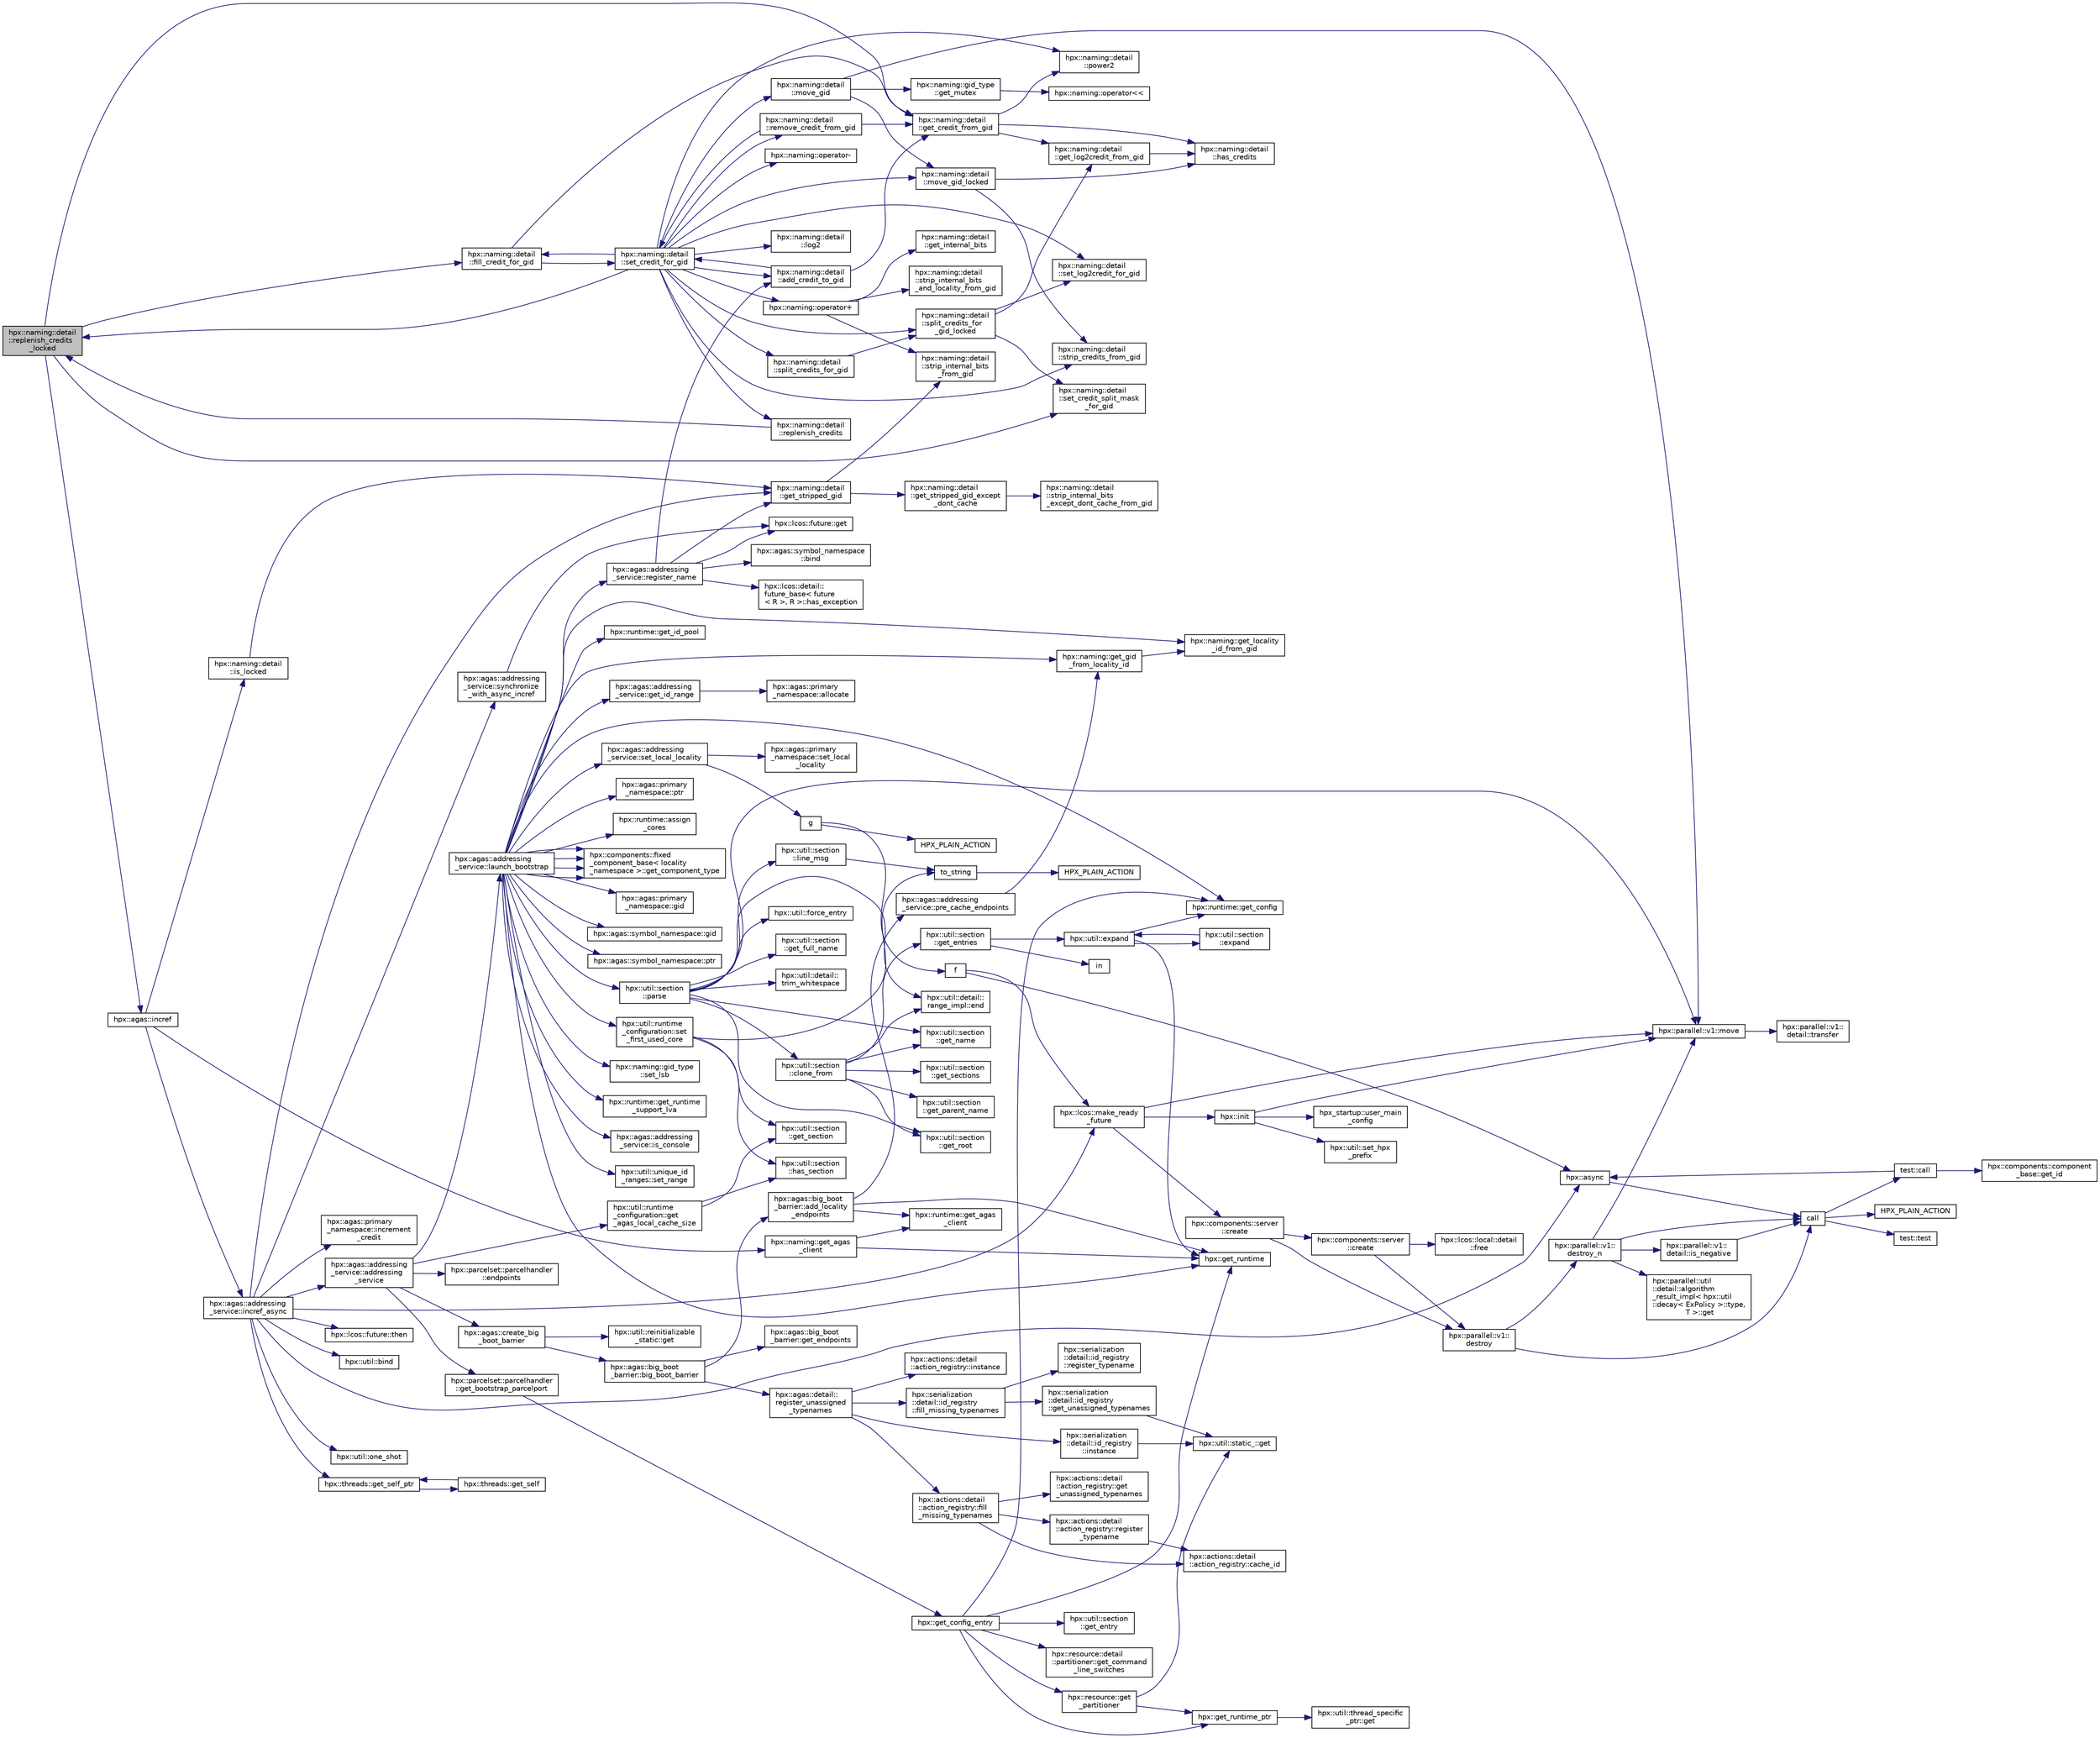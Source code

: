 digraph "hpx::naming::detail::replenish_credits_locked"
{
  edge [fontname="Helvetica",fontsize="10",labelfontname="Helvetica",labelfontsize="10"];
  node [fontname="Helvetica",fontsize="10",shape=record];
  rankdir="LR";
  Node2780 [label="hpx::naming::detail\l::replenish_credits\l_locked",height=0.2,width=0.4,color="black", fillcolor="grey75", style="filled", fontcolor="black"];
  Node2780 -> Node2781 [color="midnightblue",fontsize="10",style="solid",fontname="Helvetica"];
  Node2781 [label="hpx::naming::detail\l::get_credit_from_gid",height=0.2,width=0.4,color="black", fillcolor="white", style="filled",URL="$d5/d18/namespacehpx_1_1naming_1_1detail.html#ae3d27efe8c838d79e29020ed7c9fa25f"];
  Node2781 -> Node2782 [color="midnightblue",fontsize="10",style="solid",fontname="Helvetica"];
  Node2782 [label="hpx::naming::detail\l::has_credits",height=0.2,width=0.4,color="black", fillcolor="white", style="filled",URL="$d5/d18/namespacehpx_1_1naming_1_1detail.html#afb823cf706d95f298c25af22fe39653b"];
  Node2781 -> Node2783 [color="midnightblue",fontsize="10",style="solid",fontname="Helvetica"];
  Node2783 [label="hpx::naming::detail\l::power2",height=0.2,width=0.4,color="black", fillcolor="white", style="filled",URL="$d5/d18/namespacehpx_1_1naming_1_1detail.html#a084e318ac378f38778c0696da8cbdaac"];
  Node2781 -> Node2784 [color="midnightblue",fontsize="10",style="solid",fontname="Helvetica"];
  Node2784 [label="hpx::naming::detail\l::get_log2credit_from_gid",height=0.2,width=0.4,color="black", fillcolor="white", style="filled",URL="$d5/d18/namespacehpx_1_1naming_1_1detail.html#a65b5a75f9576e0c15d372d20f0ed37d0"];
  Node2784 -> Node2782 [color="midnightblue",fontsize="10",style="solid",fontname="Helvetica"];
  Node2780 -> Node2785 [color="midnightblue",fontsize="10",style="solid",fontname="Helvetica"];
  Node2785 [label="hpx::naming::detail\l::fill_credit_for_gid",height=0.2,width=0.4,color="black", fillcolor="white", style="filled",URL="$d5/d18/namespacehpx_1_1naming_1_1detail.html#a3ec890e6a5b5c8fbd21b11dfe7e50352"];
  Node2785 -> Node2781 [color="midnightblue",fontsize="10",style="solid",fontname="Helvetica"];
  Node2785 -> Node2786 [color="midnightblue",fontsize="10",style="solid",fontname="Helvetica"];
  Node2786 [label="hpx::naming::detail\l::set_credit_for_gid",height=0.2,width=0.4,color="black", fillcolor="white", style="filled",URL="$d5/d18/namespacehpx_1_1naming_1_1detail.html#a87703193ff814a4e1c912e98e655ec51"];
  Node2786 -> Node2787 [color="midnightblue",fontsize="10",style="solid",fontname="Helvetica"];
  Node2787 [label="hpx::naming::detail\l::log2",height=0.2,width=0.4,color="black", fillcolor="white", style="filled",URL="$d5/d18/namespacehpx_1_1naming_1_1detail.html#a10b972e46f78f4f24d7843d6f8554b5b"];
  Node2786 -> Node2783 [color="midnightblue",fontsize="10",style="solid",fontname="Helvetica"];
  Node2786 -> Node2788 [color="midnightblue",fontsize="10",style="solid",fontname="Helvetica"];
  Node2788 [label="hpx::naming::detail\l::set_log2credit_for_gid",height=0.2,width=0.4,color="black", fillcolor="white", style="filled",URL="$d5/d18/namespacehpx_1_1naming_1_1detail.html#ac466e44115ff62134192cea0735b147e"];
  Node2786 -> Node2789 [color="midnightblue",fontsize="10",style="solid",fontname="Helvetica"];
  Node2789 [label="hpx::naming::detail\l::strip_credits_from_gid",height=0.2,width=0.4,color="black", fillcolor="white", style="filled",URL="$d5/d18/namespacehpx_1_1naming_1_1detail.html#a422b12b60e5f7844b224dd68cf8cae8e"];
  Node2786 -> Node2790 [color="midnightblue",fontsize="10",style="solid",fontname="Helvetica"];
  Node2790 [label="hpx::naming::detail\l::add_credit_to_gid",height=0.2,width=0.4,color="black", fillcolor="white", style="filled",URL="$d5/d18/namespacehpx_1_1naming_1_1detail.html#ab13848a91587535a393be4def980e832"];
  Node2790 -> Node2781 [color="midnightblue",fontsize="10",style="solid",fontname="Helvetica"];
  Node2790 -> Node2786 [color="midnightblue",fontsize="10",style="solid",fontname="Helvetica"];
  Node2786 -> Node2791 [color="midnightblue",fontsize="10",style="solid",fontname="Helvetica"];
  Node2791 [label="hpx::naming::detail\l::remove_credit_from_gid",height=0.2,width=0.4,color="black", fillcolor="white", style="filled",URL="$d5/d18/namespacehpx_1_1naming_1_1detail.html#a3ccb4b028c2c757c0fabdfe58ac07e47"];
  Node2791 -> Node2781 [color="midnightblue",fontsize="10",style="solid",fontname="Helvetica"];
  Node2791 -> Node2786 [color="midnightblue",fontsize="10",style="solid",fontname="Helvetica"];
  Node2786 -> Node2785 [color="midnightblue",fontsize="10",style="solid",fontname="Helvetica"];
  Node2786 -> Node2792 [color="midnightblue",fontsize="10",style="solid",fontname="Helvetica"];
  Node2792 [label="hpx::naming::detail\l::move_gid",height=0.2,width=0.4,color="black", fillcolor="white", style="filled",URL="$d5/d18/namespacehpx_1_1naming_1_1detail.html#aade6b5eb4f9361377b0a427cd8bffdca"];
  Node2792 -> Node2793 [color="midnightblue",fontsize="10",style="solid",fontname="Helvetica"];
  Node2793 [label="hpx::naming::gid_type\l::get_mutex",height=0.2,width=0.4,color="black", fillcolor="white", style="filled",URL="$d3/d67/structhpx_1_1naming_1_1gid__type.html#a25f1f7d247b4ec6e77e577400bbbc18f"];
  Node2793 -> Node2794 [color="midnightblue",fontsize="10",style="solid",fontname="Helvetica"];
  Node2794 [label="hpx::naming::operator\<\<",height=0.2,width=0.4,color="black", fillcolor="white", style="filled",URL="$d4/dc9/namespacehpx_1_1naming.html#ad9103d927583be9fcc218e045ad2a6e6"];
  Node2792 -> Node2795 [color="midnightblue",fontsize="10",style="solid",fontname="Helvetica"];
  Node2795 [label="hpx::naming::detail\l::move_gid_locked",height=0.2,width=0.4,color="black", fillcolor="white", style="filled",URL="$d5/d18/namespacehpx_1_1naming_1_1detail.html#ade50f3a7ea7970594a107017d9781f45"];
  Node2795 -> Node2782 [color="midnightblue",fontsize="10",style="solid",fontname="Helvetica"];
  Node2795 -> Node2789 [color="midnightblue",fontsize="10",style="solid",fontname="Helvetica"];
  Node2792 -> Node2796 [color="midnightblue",fontsize="10",style="solid",fontname="Helvetica"];
  Node2796 [label="hpx::parallel::v1::move",height=0.2,width=0.4,color="black", fillcolor="white", style="filled",URL="$db/db9/namespacehpx_1_1parallel_1_1v1.html#aa7c4ede081ce786c9d1eb1adff495cfc"];
  Node2796 -> Node2797 [color="midnightblue",fontsize="10",style="solid",fontname="Helvetica"];
  Node2797 [label="hpx::parallel::v1::\ldetail::transfer",height=0.2,width=0.4,color="black", fillcolor="white", style="filled",URL="$d2/ddd/namespacehpx_1_1parallel_1_1v1_1_1detail.html#ab1b56a05e1885ca7cc7ffa1804dd2f3c"];
  Node2786 -> Node2795 [color="midnightblue",fontsize="10",style="solid",fontname="Helvetica"];
  Node2786 -> Node2798 [color="midnightblue",fontsize="10",style="solid",fontname="Helvetica"];
  Node2798 [label="hpx::naming::detail\l::replenish_credits",height=0.2,width=0.4,color="black", fillcolor="white", style="filled",URL="$d5/d18/namespacehpx_1_1naming_1_1detail.html#aab806d937bd01894af129d3d3cbb22f4"];
  Node2798 -> Node2780 [color="midnightblue",fontsize="10",style="solid",fontname="Helvetica"];
  Node2786 -> Node2780 [color="midnightblue",fontsize="10",style="solid",fontname="Helvetica"];
  Node2786 -> Node2799 [color="midnightblue",fontsize="10",style="solid",fontname="Helvetica"];
  Node2799 [label="hpx::naming::detail\l::split_credits_for_gid",height=0.2,width=0.4,color="black", fillcolor="white", style="filled",URL="$d5/d18/namespacehpx_1_1naming_1_1detail.html#ab2f9863a9fdf1ca9b7990f6005b912be"];
  Node2799 -> Node2800 [color="midnightblue",fontsize="10",style="solid",fontname="Helvetica"];
  Node2800 [label="hpx::naming::detail\l::split_credits_for\l_gid_locked",height=0.2,width=0.4,color="black", fillcolor="white", style="filled",URL="$d5/d18/namespacehpx_1_1naming_1_1detail.html#a66dfb706e0b0fe738646b762b2b5403b"];
  Node2800 -> Node2784 [color="midnightblue",fontsize="10",style="solid",fontname="Helvetica"];
  Node2800 -> Node2788 [color="midnightblue",fontsize="10",style="solid",fontname="Helvetica"];
  Node2800 -> Node2801 [color="midnightblue",fontsize="10",style="solid",fontname="Helvetica"];
  Node2801 [label="hpx::naming::detail\l::set_credit_split_mask\l_for_gid",height=0.2,width=0.4,color="black", fillcolor="white", style="filled",URL="$d5/d18/namespacehpx_1_1naming_1_1detail.html#a514fb4fd603d267bd438c27ea2fb1e7d"];
  Node2786 -> Node2800 [color="midnightblue",fontsize="10",style="solid",fontname="Helvetica"];
  Node2786 -> Node2802 [color="midnightblue",fontsize="10",style="solid",fontname="Helvetica"];
  Node2802 [label="hpx::naming::operator+",height=0.2,width=0.4,color="black", fillcolor="white", style="filled",URL="$d4/dc9/namespacehpx_1_1naming.html#a6c9fa9568261a3b3fe63b13ecc15d928"];
  Node2802 -> Node2803 [color="midnightblue",fontsize="10",style="solid",fontname="Helvetica"];
  Node2803 [label="hpx::naming::detail\l::get_internal_bits",height=0.2,width=0.4,color="black", fillcolor="white", style="filled",URL="$d5/d18/namespacehpx_1_1naming_1_1detail.html#aa8ae6c0e2110d45ea7deb7874f447860"];
  Node2802 -> Node2804 [color="midnightblue",fontsize="10",style="solid",fontname="Helvetica"];
  Node2804 [label="hpx::naming::detail\l::strip_internal_bits\l_from_gid",height=0.2,width=0.4,color="black", fillcolor="white", style="filled",URL="$d5/d18/namespacehpx_1_1naming_1_1detail.html#a95cca4d4bc82a9da3e804b225b03dfaf"];
  Node2802 -> Node2805 [color="midnightblue",fontsize="10",style="solid",fontname="Helvetica"];
  Node2805 [label="hpx::naming::detail\l::strip_internal_bits\l_and_locality_from_gid",height=0.2,width=0.4,color="black", fillcolor="white", style="filled",URL="$d5/d18/namespacehpx_1_1naming_1_1detail.html#ab1bd7017282cf07702a1ab3746c6a3ec"];
  Node2786 -> Node2806 [color="midnightblue",fontsize="10",style="solid",fontname="Helvetica"];
  Node2806 [label="hpx::naming::operator-",height=0.2,width=0.4,color="black", fillcolor="white", style="filled",URL="$d4/dc9/namespacehpx_1_1naming.html#ae025c74c340eec07415cb2d8de8e4fc6"];
  Node2780 -> Node2801 [color="midnightblue",fontsize="10",style="solid",fontname="Helvetica"];
  Node2780 -> Node2807 [color="midnightblue",fontsize="10",style="solid",fontname="Helvetica"];
  Node2807 [label="hpx::agas::incref",height=0.2,width=0.4,color="black", fillcolor="white", style="filled",URL="$dc/d54/namespacehpx_1_1agas.html#aad81d2ea721c1a5692e243ef07bf164f"];
  Node2807 -> Node2808 [color="midnightblue",fontsize="10",style="solid",fontname="Helvetica"];
  Node2808 [label="hpx::naming::detail\l::is_locked",height=0.2,width=0.4,color="black", fillcolor="white", style="filled",URL="$d5/d18/namespacehpx_1_1naming_1_1detail.html#a721ab5a11bd11a37b0c905ea3fe0a6d7"];
  Node2808 -> Node2809 [color="midnightblue",fontsize="10",style="solid",fontname="Helvetica"];
  Node2809 [label="hpx::naming::detail\l::get_stripped_gid",height=0.2,width=0.4,color="black", fillcolor="white", style="filled",URL="$d5/d18/namespacehpx_1_1naming_1_1detail.html#ad3a849cb7ebd5dccf9aefadccc21dd89"];
  Node2809 -> Node2804 [color="midnightblue",fontsize="10",style="solid",fontname="Helvetica"];
  Node2809 -> Node2810 [color="midnightblue",fontsize="10",style="solid",fontname="Helvetica"];
  Node2810 [label="hpx::naming::detail\l::get_stripped_gid_except\l_dont_cache",height=0.2,width=0.4,color="black", fillcolor="white", style="filled",URL="$d5/d18/namespacehpx_1_1naming_1_1detail.html#a1ab848588112d0f7fac377a15692c9cc"];
  Node2810 -> Node2811 [color="midnightblue",fontsize="10",style="solid",fontname="Helvetica"];
  Node2811 [label="hpx::naming::detail\l::strip_internal_bits\l_except_dont_cache_from_gid",height=0.2,width=0.4,color="black", fillcolor="white", style="filled",URL="$d5/d18/namespacehpx_1_1naming_1_1detail.html#aabeb51a92376c6bfb9cf31bf9ff0c4cc"];
  Node2807 -> Node2812 [color="midnightblue",fontsize="10",style="solid",fontname="Helvetica"];
  Node2812 [label="hpx::naming::get_agas\l_client",height=0.2,width=0.4,color="black", fillcolor="white", style="filled",URL="$d4/dc9/namespacehpx_1_1naming.html#a0408fffd5d34b620712a801b0ae3b032"];
  Node2812 -> Node2813 [color="midnightblue",fontsize="10",style="solid",fontname="Helvetica"];
  Node2813 [label="hpx::get_runtime",height=0.2,width=0.4,color="black", fillcolor="white", style="filled",URL="$d8/d83/namespacehpx.html#aef902cc6c7dd3b9fbadf34d1e850a070"];
  Node2812 -> Node2814 [color="midnightblue",fontsize="10",style="solid",fontname="Helvetica"];
  Node2814 [label="hpx::runtime::get_agas\l_client",height=0.2,width=0.4,color="black", fillcolor="white", style="filled",URL="$d0/d7b/classhpx_1_1runtime.html#aeb5dddd30d6b9861669af8ad44d1a96a"];
  Node2807 -> Node2815 [color="midnightblue",fontsize="10",style="solid",fontname="Helvetica"];
  Node2815 [label="hpx::agas::addressing\l_service::incref_async",height=0.2,width=0.4,color="black", fillcolor="white", style="filled",URL="$db/d58/structhpx_1_1agas_1_1addressing__service.html#adae9df2634cf648f129f203c3678c1c1",tooltip="Increment the global reference count for the given id. "];
  Node2815 -> Node2809 [color="midnightblue",fontsize="10",style="solid",fontname="Helvetica"];
  Node2815 -> Node2816 [color="midnightblue",fontsize="10",style="solid",fontname="Helvetica"];
  Node2816 [label="hpx::threads::get_self_ptr",height=0.2,width=0.4,color="black", fillcolor="white", style="filled",URL="$d7/d28/namespacehpx_1_1threads.html#a22877ae347ad884cde3a51397dad6c53"];
  Node2816 -> Node2817 [color="midnightblue",fontsize="10",style="solid",fontname="Helvetica"];
  Node2817 [label="hpx::threads::get_self",height=0.2,width=0.4,color="black", fillcolor="white", style="filled",URL="$d7/d28/namespacehpx_1_1threads.html#a07daf4d6d29233f20d66d41ab7b5b8e8"];
  Node2817 -> Node2816 [color="midnightblue",fontsize="10",style="solid",fontname="Helvetica"];
  Node2815 -> Node2818 [color="midnightblue",fontsize="10",style="solid",fontname="Helvetica"];
  Node2818 [label="hpx::agas::addressing\l_service::addressing\l_service",height=0.2,width=0.4,color="black", fillcolor="white", style="filled",URL="$db/d58/structhpx_1_1agas_1_1addressing__service.html#a4cd885b12c530009f44f7372c197d54f"];
  Node2818 -> Node2819 [color="midnightblue",fontsize="10",style="solid",fontname="Helvetica"];
  Node2819 [label="hpx::util::runtime\l_configuration::get\l_agas_local_cache_size",height=0.2,width=0.4,color="black", fillcolor="white", style="filled",URL="$d8/d70/classhpx_1_1util_1_1runtime__configuration.html#a5fc409d10bc5e063fde7992fb2d8eefe"];
  Node2819 -> Node2820 [color="midnightblue",fontsize="10",style="solid",fontname="Helvetica"];
  Node2820 [label="hpx::util::section\l::has_section",height=0.2,width=0.4,color="black", fillcolor="white", style="filled",URL="$dd/de4/classhpx_1_1util_1_1section.html#a2ef0091925e5c2e3fda235bff644cdb4"];
  Node2819 -> Node2821 [color="midnightblue",fontsize="10",style="solid",fontname="Helvetica"];
  Node2821 [label="hpx::util::section\l::get_section",height=0.2,width=0.4,color="black", fillcolor="white", style="filled",URL="$dd/de4/classhpx_1_1util_1_1section.html#a3506cc01fb5453b2176f4747352c5517"];
  Node2818 -> Node2822 [color="midnightblue",fontsize="10",style="solid",fontname="Helvetica"];
  Node2822 [label="hpx::parcelset::parcelhandler\l::get_bootstrap_parcelport",height=0.2,width=0.4,color="black", fillcolor="white", style="filled",URL="$d4/d2f/classhpx_1_1parcelset_1_1parcelhandler.html#aac412291f000080f2496f288b97b7859"];
  Node2822 -> Node2823 [color="midnightblue",fontsize="10",style="solid",fontname="Helvetica"];
  Node2823 [label="hpx::get_config_entry",height=0.2,width=0.4,color="black", fillcolor="white", style="filled",URL="$d8/d83/namespacehpx.html#a097240e6744bc8905f708932da401835",tooltip="Retrieve the string value of a configuration entry given by key. "];
  Node2823 -> Node2824 [color="midnightblue",fontsize="10",style="solid",fontname="Helvetica"];
  Node2824 [label="hpx::get_runtime_ptr",height=0.2,width=0.4,color="black", fillcolor="white", style="filled",URL="$d8/d83/namespacehpx.html#af29daf2bb3e01b4d6495a1742b6cce64"];
  Node2824 -> Node2825 [color="midnightblue",fontsize="10",style="solid",fontname="Helvetica"];
  Node2825 [label="hpx::util::thread_specific\l_ptr::get",height=0.2,width=0.4,color="black", fillcolor="white", style="filled",URL="$d4/d4c/structhpx_1_1util_1_1thread__specific__ptr.html#a3b27d8520710478aa41d1f74206bdba9"];
  Node2823 -> Node2813 [color="midnightblue",fontsize="10",style="solid",fontname="Helvetica"];
  Node2823 -> Node2826 [color="midnightblue",fontsize="10",style="solid",fontname="Helvetica"];
  Node2826 [label="hpx::runtime::get_config",height=0.2,width=0.4,color="black", fillcolor="white", style="filled",URL="$d0/d7b/classhpx_1_1runtime.html#a0bfe0241e54b1fe1dd4ec181d944de43",tooltip="access configuration information "];
  Node2823 -> Node2827 [color="midnightblue",fontsize="10",style="solid",fontname="Helvetica"];
  Node2827 [label="hpx::util::section\l::get_entry",height=0.2,width=0.4,color="black", fillcolor="white", style="filled",URL="$dd/de4/classhpx_1_1util_1_1section.html#a02ac2ca2a4490347405dec03df46af88"];
  Node2823 -> Node2828 [color="midnightblue",fontsize="10",style="solid",fontname="Helvetica"];
  Node2828 [label="hpx::resource::get\l_partitioner",height=0.2,width=0.4,color="black", fillcolor="white", style="filled",URL="$dd/da5/namespacehpx_1_1resource.html#af91354c369d9a22a00581d6b6da7d0ee"];
  Node2828 -> Node2829 [color="midnightblue",fontsize="10",style="solid",fontname="Helvetica"];
  Node2829 [label="hpx::util::static_::get",height=0.2,width=0.4,color="black", fillcolor="white", style="filled",URL="$d3/dbb/structhpx_1_1util_1_1static__.html#a2967c633948a3bf17a3b5405ef5a8318"];
  Node2828 -> Node2824 [color="midnightblue",fontsize="10",style="solid",fontname="Helvetica"];
  Node2823 -> Node2830 [color="midnightblue",fontsize="10",style="solid",fontname="Helvetica"];
  Node2830 [label="hpx::resource::detail\l::partitioner::get_command\l_line_switches",height=0.2,width=0.4,color="black", fillcolor="white", style="filled",URL="$d0/dab/classhpx_1_1resource_1_1detail_1_1partitioner.html#a16fe01dd59b2c89bd556788b5713522e"];
  Node2818 -> Node2831 [color="midnightblue",fontsize="10",style="solid",fontname="Helvetica"];
  Node2831 [label="hpx::agas::create_big\l_boot_barrier",height=0.2,width=0.4,color="black", fillcolor="white", style="filled",URL="$dc/d54/namespacehpx_1_1agas.html#a272f64deb448ea9613501a5b3458a57f"];
  Node2831 -> Node2832 [color="midnightblue",fontsize="10",style="solid",fontname="Helvetica"];
  Node2832 [label="hpx::util::reinitializable\l_static::get",height=0.2,width=0.4,color="black", fillcolor="white", style="filled",URL="$d2/db7/structhpx_1_1util_1_1reinitializable__static.html#a2c616d22a193ed9d3b0b58d4203b3809"];
  Node2831 -> Node2833 [color="midnightblue",fontsize="10",style="solid",fontname="Helvetica"];
  Node2833 [label="hpx::agas::big_boot\l_barrier::big_boot_barrier",height=0.2,width=0.4,color="black", fillcolor="white", style="filled",URL="$d8/db6/structhpx_1_1agas_1_1big__boot__barrier.html#ab00f39b77e1ae054dddeab796ac49a07"];
  Node2833 -> Node2834 [color="midnightblue",fontsize="10",style="solid",fontname="Helvetica"];
  Node2834 [label="hpx::agas::detail::\lregister_unassigned\l_typenames",height=0.2,width=0.4,color="black", fillcolor="white", style="filled",URL="$dd/dd0/namespacehpx_1_1agas_1_1detail.html#a69a4d9fbe321b26f2eeeacaae98c05bb"];
  Node2834 -> Node2835 [color="midnightblue",fontsize="10",style="solid",fontname="Helvetica"];
  Node2835 [label="hpx::serialization\l::detail::id_registry\l::instance",height=0.2,width=0.4,color="black", fillcolor="white", style="filled",URL="$dc/d9a/classhpx_1_1serialization_1_1detail_1_1id__registry.html#ab5118609f28337b2a71e7ac63399a2dc"];
  Node2835 -> Node2829 [color="midnightblue",fontsize="10",style="solid",fontname="Helvetica"];
  Node2834 -> Node2836 [color="midnightblue",fontsize="10",style="solid",fontname="Helvetica"];
  Node2836 [label="hpx::serialization\l::detail::id_registry\l::fill_missing_typenames",height=0.2,width=0.4,color="black", fillcolor="white", style="filled",URL="$dc/d9a/classhpx_1_1serialization_1_1detail_1_1id__registry.html#a80cd98a900de5a5347cf51ab710ed1be"];
  Node2836 -> Node2837 [color="midnightblue",fontsize="10",style="solid",fontname="Helvetica"];
  Node2837 [label="hpx::serialization\l::detail::id_registry\l::get_unassigned_typenames",height=0.2,width=0.4,color="black", fillcolor="white", style="filled",URL="$dc/d9a/classhpx_1_1serialization_1_1detail_1_1id__registry.html#a667f38001517e0031e3421b1f6719baf"];
  Node2837 -> Node2829 [color="midnightblue",fontsize="10",style="solid",fontname="Helvetica"];
  Node2836 -> Node2838 [color="midnightblue",fontsize="10",style="solid",fontname="Helvetica"];
  Node2838 [label="hpx::serialization\l::detail::id_registry\l::register_typename",height=0.2,width=0.4,color="black", fillcolor="white", style="filled",URL="$dc/d9a/classhpx_1_1serialization_1_1detail_1_1id__registry.html#a3ecf46288bd104ca800605842a269fd6"];
  Node2834 -> Node2839 [color="midnightblue",fontsize="10",style="solid",fontname="Helvetica"];
  Node2839 [label="hpx::actions::detail\l::action_registry::instance",height=0.2,width=0.4,color="black", fillcolor="white", style="filled",URL="$d6/d07/structhpx_1_1actions_1_1detail_1_1action__registry.html#a4d8a8074f8a91fdc5a62e8067ef6472c"];
  Node2834 -> Node2840 [color="midnightblue",fontsize="10",style="solid",fontname="Helvetica"];
  Node2840 [label="hpx::actions::detail\l::action_registry::fill\l_missing_typenames",height=0.2,width=0.4,color="black", fillcolor="white", style="filled",URL="$d6/d07/structhpx_1_1actions_1_1detail_1_1action__registry.html#ad0b2659af6636d76d4b39d64eac81e3c"];
  Node2840 -> Node2841 [color="midnightblue",fontsize="10",style="solid",fontname="Helvetica"];
  Node2841 [label="hpx::actions::detail\l::action_registry::get\l_unassigned_typenames",height=0.2,width=0.4,color="black", fillcolor="white", style="filled",URL="$d6/d07/structhpx_1_1actions_1_1detail_1_1action__registry.html#a5216619c74ba5ee2d7a82626fe3f42cd"];
  Node2840 -> Node2842 [color="midnightblue",fontsize="10",style="solid",fontname="Helvetica"];
  Node2842 [label="hpx::actions::detail\l::action_registry::register\l_typename",height=0.2,width=0.4,color="black", fillcolor="white", style="filled",URL="$d6/d07/structhpx_1_1actions_1_1detail_1_1action__registry.html#a7352d14b8ad4d97a880c8ff247f0e04a"];
  Node2842 -> Node2843 [color="midnightblue",fontsize="10",style="solid",fontname="Helvetica"];
  Node2843 [label="hpx::actions::detail\l::action_registry::cache_id",height=0.2,width=0.4,color="black", fillcolor="white", style="filled",URL="$d6/d07/structhpx_1_1actions_1_1detail_1_1action__registry.html#a241539d91aa05a0cb41e6949b4f7ffb6"];
  Node2840 -> Node2843 [color="midnightblue",fontsize="10",style="solid",fontname="Helvetica"];
  Node2833 -> Node2844 [color="midnightblue",fontsize="10",style="solid",fontname="Helvetica"];
  Node2844 [label="hpx::agas::big_boot\l_barrier::add_locality\l_endpoints",height=0.2,width=0.4,color="black", fillcolor="white", style="filled",URL="$d8/db6/structhpx_1_1agas_1_1big__boot__barrier.html#aedb4d5066f5ee188b4b2e7476bde8f35"];
  Node2844 -> Node2813 [color="midnightblue",fontsize="10",style="solid",fontname="Helvetica"];
  Node2844 -> Node2814 [color="midnightblue",fontsize="10",style="solid",fontname="Helvetica"];
  Node2844 -> Node2845 [color="midnightblue",fontsize="10",style="solid",fontname="Helvetica"];
  Node2845 [label="hpx::agas::addressing\l_service::pre_cache_endpoints",height=0.2,width=0.4,color="black", fillcolor="white", style="filled",URL="$db/d58/structhpx_1_1agas_1_1addressing__service.html#a9384e7f70c49705ea11e55718c144ee4"];
  Node2845 -> Node2846 [color="midnightblue",fontsize="10",style="solid",fontname="Helvetica"];
  Node2846 [label="hpx::naming::get_gid\l_from_locality_id",height=0.2,width=0.4,color="black", fillcolor="white", style="filled",URL="$d4/dc9/namespacehpx_1_1naming.html#ae50a3ecdb5854b6a25a556ebc9830541"];
  Node2846 -> Node2847 [color="midnightblue",fontsize="10",style="solid",fontname="Helvetica"];
  Node2847 [label="hpx::naming::get_locality\l_id_from_gid",height=0.2,width=0.4,color="black", fillcolor="white", style="filled",URL="$d4/dc9/namespacehpx_1_1naming.html#a7fd43037784560bd04fda9b49e33529f"];
  Node2833 -> Node2848 [color="midnightblue",fontsize="10",style="solid",fontname="Helvetica"];
  Node2848 [label="hpx::agas::big_boot\l_barrier::get_endpoints",height=0.2,width=0.4,color="black", fillcolor="white", style="filled",URL="$d8/db6/structhpx_1_1agas_1_1big__boot__barrier.html#a019606b912a47e77062cd7de28adb428"];
  Node2818 -> Node2849 [color="midnightblue",fontsize="10",style="solid",fontname="Helvetica"];
  Node2849 [label="hpx::parcelset::parcelhandler\l::endpoints",height=0.2,width=0.4,color="black", fillcolor="white", style="filled",URL="$d4/d2f/classhpx_1_1parcelset_1_1parcelhandler.html#a7a79973ee047c9a655e7517b89d78558",tooltip="return the endpoints associated with this parcelhandler "];
  Node2818 -> Node2850 [color="midnightblue",fontsize="10",style="solid",fontname="Helvetica"];
  Node2850 [label="hpx::agas::addressing\l_service::launch_bootstrap",height=0.2,width=0.4,color="black", fillcolor="white", style="filled",URL="$db/d58/structhpx_1_1agas_1_1addressing__service.html#a664380be3597d3ca31677b2ae5800e76"];
  Node2850 -> Node2851 [color="midnightblue",fontsize="10",style="solid",fontname="Helvetica"];
  Node2851 [label="hpx::agas::primary\l_namespace::ptr",height=0.2,width=0.4,color="black", fillcolor="white", style="filled",URL="$d1/d43/structhpx_1_1agas_1_1primary__namespace.html#a977601f2c79f10b3aef3db56fb3aad0d"];
  Node2850 -> Node2813 [color="midnightblue",fontsize="10",style="solid",fontname="Helvetica"];
  Node2850 -> Node2846 [color="midnightblue",fontsize="10",style="solid",fontname="Helvetica"];
  Node2850 -> Node2852 [color="midnightblue",fontsize="10",style="solid",fontname="Helvetica"];
  Node2852 [label="hpx::agas::addressing\l_service::set_local_locality",height=0.2,width=0.4,color="black", fillcolor="white", style="filled",URL="$db/d58/structhpx_1_1agas_1_1addressing__service.html#a262a9982f31caacd5c605b643f2cc081"];
  Node2852 -> Node2853 [color="midnightblue",fontsize="10",style="solid",fontname="Helvetica"];
  Node2853 [label="g",height=0.2,width=0.4,color="black", fillcolor="white", style="filled",URL="$da/d17/cxx11__noexcept_8cpp.html#a96f5ebe659f57f5faa7343c54f8ea39a"];
  Node2853 -> Node2854 [color="midnightblue",fontsize="10",style="solid",fontname="Helvetica"];
  Node2854 [label="f",height=0.2,width=0.4,color="black", fillcolor="white", style="filled",URL="$d4/d13/async__unwrap__1037_8cpp.html#a02a6b0b4f77af9f69a841dc8262b0cd0"];
  Node2854 -> Node2855 [color="midnightblue",fontsize="10",style="solid",fontname="Helvetica"];
  Node2855 [label="hpx::async",height=0.2,width=0.4,color="black", fillcolor="white", style="filled",URL="$d8/d83/namespacehpx.html#acb7d8e37b73b823956ce144f9a57eaa4"];
  Node2855 -> Node2856 [color="midnightblue",fontsize="10",style="solid",fontname="Helvetica"];
  Node2856 [label="call",height=0.2,width=0.4,color="black", fillcolor="white", style="filled",URL="$d2/d67/promise__1620_8cpp.html#a58357f0b82bc761e1d0b9091ed563a70"];
  Node2856 -> Node2857 [color="midnightblue",fontsize="10",style="solid",fontname="Helvetica"];
  Node2857 [label="test::test",height=0.2,width=0.4,color="black", fillcolor="white", style="filled",URL="$d8/d89/structtest.html#ab42d5ece712d716b04cb3f686f297a26"];
  Node2856 -> Node2858 [color="midnightblue",fontsize="10",style="solid",fontname="Helvetica"];
  Node2858 [label="HPX_PLAIN_ACTION",height=0.2,width=0.4,color="black", fillcolor="white", style="filled",URL="$d2/d67/promise__1620_8cpp.html#ab96aab827a4b1fcaf66cfe0ba83fef23"];
  Node2856 -> Node2859 [color="midnightblue",fontsize="10",style="solid",fontname="Helvetica"];
  Node2859 [label="test::call",height=0.2,width=0.4,color="black", fillcolor="white", style="filled",URL="$d8/d89/structtest.html#aeb29e7ed6518b9426ccf1344c52620ae"];
  Node2859 -> Node2855 [color="midnightblue",fontsize="10",style="solid",fontname="Helvetica"];
  Node2859 -> Node2860 [color="midnightblue",fontsize="10",style="solid",fontname="Helvetica"];
  Node2860 [label="hpx::components::component\l_base::get_id",height=0.2,width=0.4,color="black", fillcolor="white", style="filled",URL="$d2/de6/classhpx_1_1components_1_1component__base.html#a4c8fd93514039bdf01c48d66d82b19cd"];
  Node2854 -> Node2861 [color="midnightblue",fontsize="10",style="solid",fontname="Helvetica"];
  Node2861 [label="hpx::lcos::make_ready\l_future",height=0.2,width=0.4,color="black", fillcolor="white", style="filled",URL="$d2/dc9/namespacehpx_1_1lcos.html#a42997564ddfde91d475b8a2cea8f53e4"];
  Node2861 -> Node2862 [color="midnightblue",fontsize="10",style="solid",fontname="Helvetica"];
  Node2862 [label="hpx::init",height=0.2,width=0.4,color="black", fillcolor="white", style="filled",URL="$d8/d83/namespacehpx.html#a3c694ea960b47c56b33351ba16e3d76b",tooltip="Main entry point for launching the HPX runtime system. "];
  Node2862 -> Node2863 [color="midnightblue",fontsize="10",style="solid",fontname="Helvetica"];
  Node2863 [label="hpx::util::set_hpx\l_prefix",height=0.2,width=0.4,color="black", fillcolor="white", style="filled",URL="$df/dad/namespacehpx_1_1util.html#ae40a23c1ba0a48d9304dcf717a95793e"];
  Node2862 -> Node2864 [color="midnightblue",fontsize="10",style="solid",fontname="Helvetica"];
  Node2864 [label="hpx_startup::user_main\l_config",height=0.2,width=0.4,color="black", fillcolor="white", style="filled",URL="$d3/dd2/namespacehpx__startup.html#aaac571d88bd3912a4225a23eb3261637"];
  Node2862 -> Node2796 [color="midnightblue",fontsize="10",style="solid",fontname="Helvetica"];
  Node2861 -> Node2865 [color="midnightblue",fontsize="10",style="solid",fontname="Helvetica"];
  Node2865 [label="hpx::components::server\l::create",height=0.2,width=0.4,color="black", fillcolor="white", style="filled",URL="$d2/da2/namespacehpx_1_1components_1_1server.html#ac776c89f3d68ceb910e8cee9fa937ab4",tooltip="Create arrays of components using their default constructor. "];
  Node2865 -> Node2866 [color="midnightblue",fontsize="10",style="solid",fontname="Helvetica"];
  Node2866 [label="hpx::components::server\l::create",height=0.2,width=0.4,color="black", fillcolor="white", style="filled",URL="$d2/da2/namespacehpx_1_1components_1_1server.html#a77d26de181c97b444565e230577981bd"];
  Node2866 -> Node2867 [color="midnightblue",fontsize="10",style="solid",fontname="Helvetica"];
  Node2867 [label="hpx::lcos::local::detail\l::free",height=0.2,width=0.4,color="black", fillcolor="white", style="filled",URL="$d4/dcb/namespacehpx_1_1lcos_1_1local_1_1detail.html#a55a940f019734e9bb045dc123cd80e48"];
  Node2866 -> Node2868 [color="midnightblue",fontsize="10",style="solid",fontname="Helvetica"];
  Node2868 [label="hpx::parallel::v1::\ldestroy",height=0.2,width=0.4,color="black", fillcolor="white", style="filled",URL="$db/db9/namespacehpx_1_1parallel_1_1v1.html#acf303558375048e8a7cc9a2c2e09477f"];
  Node2868 -> Node2856 [color="midnightblue",fontsize="10",style="solid",fontname="Helvetica"];
  Node2868 -> Node2869 [color="midnightblue",fontsize="10",style="solid",fontname="Helvetica"];
  Node2869 [label="hpx::parallel::v1::\ldestroy_n",height=0.2,width=0.4,color="black", fillcolor="white", style="filled",URL="$db/db9/namespacehpx_1_1parallel_1_1v1.html#a71d0691132a300690163f5636bcd5bd3"];
  Node2869 -> Node2870 [color="midnightblue",fontsize="10",style="solid",fontname="Helvetica"];
  Node2870 [label="hpx::parallel::v1::\ldetail::is_negative",height=0.2,width=0.4,color="black", fillcolor="white", style="filled",URL="$d2/ddd/namespacehpx_1_1parallel_1_1v1_1_1detail.html#adf2e40fc4b20ad0fd442ee3118a4d527"];
  Node2870 -> Node2856 [color="midnightblue",fontsize="10",style="solid",fontname="Helvetica"];
  Node2869 -> Node2871 [color="midnightblue",fontsize="10",style="solid",fontname="Helvetica"];
  Node2871 [label="hpx::parallel::util\l::detail::algorithm\l_result_impl\< hpx::util\l::decay\< ExPolicy \>::type,\l T \>::get",height=0.2,width=0.4,color="black", fillcolor="white", style="filled",URL="$d2/d42/structhpx_1_1parallel_1_1util_1_1detail_1_1algorithm__result__impl.html#ab5b051e8ec74eff5e0e62fd63f5d377e"];
  Node2869 -> Node2796 [color="midnightblue",fontsize="10",style="solid",fontname="Helvetica"];
  Node2869 -> Node2856 [color="midnightblue",fontsize="10",style="solid",fontname="Helvetica"];
  Node2865 -> Node2868 [color="midnightblue",fontsize="10",style="solid",fontname="Helvetica"];
  Node2861 -> Node2796 [color="midnightblue",fontsize="10",style="solid",fontname="Helvetica"];
  Node2853 -> Node2872 [color="midnightblue",fontsize="10",style="solid",fontname="Helvetica"];
  Node2872 [label="HPX_PLAIN_ACTION",height=0.2,width=0.4,color="black", fillcolor="white", style="filled",URL="$d4/d13/async__unwrap__1037_8cpp.html#ab5991a65409f0229f564e4935bd7b979"];
  Node2852 -> Node2873 [color="midnightblue",fontsize="10",style="solid",fontname="Helvetica"];
  Node2873 [label="hpx::agas::primary\l_namespace::set_local\l_locality",height=0.2,width=0.4,color="black", fillcolor="white", style="filled",URL="$d1/d43/structhpx_1_1agas_1_1primary__namespace.html#aef9509edfa957ff39e62a2963e7307a9"];
  Node2850 -> Node2874 [color="midnightblue",fontsize="10",style="solid",fontname="Helvetica"];
  Node2874 [label="hpx::runtime::assign\l_cores",height=0.2,width=0.4,color="black", fillcolor="white", style="filled",URL="$d0/d7b/classhpx_1_1runtime.html#ad18888b79a4c00c211acb866abf8c750"];
  Node2850 -> Node2826 [color="midnightblue",fontsize="10",style="solid",fontname="Helvetica"];
  Node2850 -> Node2875 [color="midnightblue",fontsize="10",style="solid",fontname="Helvetica"];
  Node2875 [label="hpx::util::runtime\l_configuration::set\l_first_used_core",height=0.2,width=0.4,color="black", fillcolor="white", style="filled",URL="$d8/d70/classhpx_1_1util_1_1runtime__configuration.html#af1c585ee36a9c0503a013faaa08ad398"];
  Node2875 -> Node2820 [color="midnightblue",fontsize="10",style="solid",fontname="Helvetica"];
  Node2875 -> Node2821 [color="midnightblue",fontsize="10",style="solid",fontname="Helvetica"];
  Node2875 -> Node2876 [color="midnightblue",fontsize="10",style="solid",fontname="Helvetica"];
  Node2876 [label="to_string",height=0.2,width=0.4,color="black", fillcolor="white", style="filled",URL="$d4/d2c/make__continuation__1615_8cpp.html#acbdae3e81403e1ffc527c18dc1cd51dd"];
  Node2876 -> Node2877 [color="midnightblue",fontsize="10",style="solid",fontname="Helvetica"];
  Node2877 [label="HPX_PLAIN_ACTION",height=0.2,width=0.4,color="black", fillcolor="white", style="filled",URL="$d4/d2c/make__continuation__1615_8cpp.html#a8b2f8a7c58b490fcb1260f36bac46541"];
  Node2850 -> Node2878 [color="midnightblue",fontsize="10",style="solid",fontname="Helvetica"];
  Node2878 [label="hpx::components::fixed\l_component_base\< locality\l_namespace \>::get_component_type",height=0.2,width=0.4,color="black", fillcolor="white", style="filled",URL="$df/dfd/classhpx_1_1components_1_1fixed__component__base.html#aa87dbc5aad4f2ee3f9b8f62c6981a8c2"];
  Node2850 -> Node2879 [color="midnightblue",fontsize="10",style="solid",fontname="Helvetica"];
  Node2879 [label="hpx::agas::primary\l_namespace::gid",height=0.2,width=0.4,color="black", fillcolor="white", style="filled",URL="$d1/d43/structhpx_1_1agas_1_1primary__namespace.html#ab38b0457e706d37af52f1535877a5bfd"];
  Node2850 -> Node2878 [color="midnightblue",fontsize="10",style="solid",fontname="Helvetica"];
  Node2850 -> Node2878 [color="midnightblue",fontsize="10",style="solid",fontname="Helvetica"];
  Node2850 -> Node2880 [color="midnightblue",fontsize="10",style="solid",fontname="Helvetica"];
  Node2880 [label="hpx::agas::symbol_namespace::gid",height=0.2,width=0.4,color="black", fillcolor="white", style="filled",URL="$dd/d5e/structhpx_1_1agas_1_1symbol__namespace.html#a4b63b0ff1b7963554cbf5b8073529d53"];
  Node2850 -> Node2878 [color="midnightblue",fontsize="10",style="solid",fontname="Helvetica"];
  Node2850 -> Node2881 [color="midnightblue",fontsize="10",style="solid",fontname="Helvetica"];
  Node2881 [label="hpx::agas::symbol_namespace::ptr",height=0.2,width=0.4,color="black", fillcolor="white", style="filled",URL="$dd/d5e/structhpx_1_1agas_1_1symbol__namespace.html#a67e372d006c4c3a2a3d09640c51ccff4"];
  Node2850 -> Node2882 [color="midnightblue",fontsize="10",style="solid",fontname="Helvetica"];
  Node2882 [label="hpx::util::section\l::parse",height=0.2,width=0.4,color="black", fillcolor="white", style="filled",URL="$dd/de4/classhpx_1_1util_1_1section.html#ace8045f12ef654c88b68a2dfb0788cbd"];
  Node2882 -> Node2883 [color="midnightblue",fontsize="10",style="solid",fontname="Helvetica"];
  Node2883 [label="hpx::util::detail::\lrange_impl::end",height=0.2,width=0.4,color="black", fillcolor="white", style="filled",URL="$d4/d4a/namespacehpx_1_1util_1_1detail_1_1range__impl.html#afb2ea48b0902f52ee4d8b764807b4316"];
  Node2882 -> Node2884 [color="midnightblue",fontsize="10",style="solid",fontname="Helvetica"];
  Node2884 [label="hpx::util::detail::\ltrim_whitespace",height=0.2,width=0.4,color="black", fillcolor="white", style="filled",URL="$d2/d8e/namespacehpx_1_1util_1_1detail.html#a349c290c57fa761e4e914aafa0023bef"];
  Node2882 -> Node2885 [color="midnightblue",fontsize="10",style="solid",fontname="Helvetica"];
  Node2885 [label="hpx::util::section\l::line_msg",height=0.2,width=0.4,color="black", fillcolor="white", style="filled",URL="$dd/de4/classhpx_1_1util_1_1section.html#afcaf894b8e854536369e648038878185"];
  Node2885 -> Node2876 [color="midnightblue",fontsize="10",style="solid",fontname="Helvetica"];
  Node2882 -> Node2886 [color="midnightblue",fontsize="10",style="solid",fontname="Helvetica"];
  Node2886 [label="hpx::util::force_entry",height=0.2,width=0.4,color="black", fillcolor="white", style="filled",URL="$df/dad/namespacehpx_1_1util.html#a36f05768f2fe4d204964258716634913"];
  Node2882 -> Node2887 [color="midnightblue",fontsize="10",style="solid",fontname="Helvetica"];
  Node2887 [label="hpx::util::section\l::get_full_name",height=0.2,width=0.4,color="black", fillcolor="white", style="filled",URL="$dd/de4/classhpx_1_1util_1_1section.html#a23dfffaedaa34d9c8273410af900cbff"];
  Node2882 -> Node2888 [color="midnightblue",fontsize="10",style="solid",fontname="Helvetica"];
  Node2888 [label="hpx::util::section\l::clone_from",height=0.2,width=0.4,color="black", fillcolor="white", style="filled",URL="$dd/de4/classhpx_1_1util_1_1section.html#ac563c9cfea4ab359e599357ab775e835"];
  Node2888 -> Node2889 [color="midnightblue",fontsize="10",style="solid",fontname="Helvetica"];
  Node2889 [label="hpx::util::section\l::get_parent_name",height=0.2,width=0.4,color="black", fillcolor="white", style="filled",URL="$dd/de4/classhpx_1_1util_1_1section.html#ad103bdfb0f1d7b70a9d7a93948adc30b"];
  Node2888 -> Node2890 [color="midnightblue",fontsize="10",style="solid",fontname="Helvetica"];
  Node2890 [label="hpx::util::section\l::get_name",height=0.2,width=0.4,color="black", fillcolor="white", style="filled",URL="$dd/de4/classhpx_1_1util_1_1section.html#afbd1ab5fee15d3956ef7fba8f1966e02"];
  Node2888 -> Node2891 [color="midnightblue",fontsize="10",style="solid",fontname="Helvetica"];
  Node2891 [label="hpx::util::section\l::get_entries",height=0.2,width=0.4,color="black", fillcolor="white", style="filled",URL="$dd/de4/classhpx_1_1util_1_1section.html#a2947f576b972863e45bbcf97a14c720e"];
  Node2891 -> Node2892 [color="midnightblue",fontsize="10",style="solid",fontname="Helvetica"];
  Node2892 [label="hpx::util::expand",height=0.2,width=0.4,color="black", fillcolor="white", style="filled",URL="$df/dad/namespacehpx_1_1util.html#ac476e97ca5c1dec44106cb68a534ea22"];
  Node2892 -> Node2813 [color="midnightblue",fontsize="10",style="solid",fontname="Helvetica"];
  Node2892 -> Node2826 [color="midnightblue",fontsize="10",style="solid",fontname="Helvetica"];
  Node2892 -> Node2893 [color="midnightblue",fontsize="10",style="solid",fontname="Helvetica"];
  Node2893 [label="hpx::util::section\l::expand",height=0.2,width=0.4,color="black", fillcolor="white", style="filled",URL="$dd/de4/classhpx_1_1util_1_1section.html#aeee54430eca7e62d11765c45d1c58420"];
  Node2893 -> Node2892 [color="midnightblue",fontsize="10",style="solid",fontname="Helvetica"];
  Node2891 -> Node2894 [color="midnightblue",fontsize="10",style="solid",fontname="Helvetica"];
  Node2894 [label="in",height=0.2,width=0.4,color="black", fillcolor="white", style="filled",URL="$d5/dd8/any__serialization_8cpp.html#a050ffb438bad49c53a9fffc8fff5bff9"];
  Node2888 -> Node2883 [color="midnightblue",fontsize="10",style="solid",fontname="Helvetica"];
  Node2888 -> Node2895 [color="midnightblue",fontsize="10",style="solid",fontname="Helvetica"];
  Node2895 [label="hpx::util::section\l::get_sections",height=0.2,width=0.4,color="black", fillcolor="white", style="filled",URL="$dd/de4/classhpx_1_1util_1_1section.html#a6b2173349a087e0677d76ac09eb548f8"];
  Node2888 -> Node2896 [color="midnightblue",fontsize="10",style="solid",fontname="Helvetica"];
  Node2896 [label="hpx::util::section\l::get_root",height=0.2,width=0.4,color="black", fillcolor="white", style="filled",URL="$dd/de4/classhpx_1_1util_1_1section.html#a099b4f01861585dea488caf08fe4069b"];
  Node2882 -> Node2896 [color="midnightblue",fontsize="10",style="solid",fontname="Helvetica"];
  Node2882 -> Node2890 [color="midnightblue",fontsize="10",style="solid",fontname="Helvetica"];
  Node2882 -> Node2796 [color="midnightblue",fontsize="10",style="solid",fontname="Helvetica"];
  Node2850 -> Node2847 [color="midnightblue",fontsize="10",style="solid",fontname="Helvetica"];
  Node2850 -> Node2897 [color="midnightblue",fontsize="10",style="solid",fontname="Helvetica"];
  Node2897 [label="hpx::naming::gid_type\l::set_lsb",height=0.2,width=0.4,color="black", fillcolor="white", style="filled",URL="$d3/d67/structhpx_1_1naming_1_1gid__type.html#aa0e0758f7852bace6a58c84eacae4ddc"];
  Node2850 -> Node2898 [color="midnightblue",fontsize="10",style="solid",fontname="Helvetica"];
  Node2898 [label="hpx::runtime::get_runtime\l_support_lva",height=0.2,width=0.4,color="black", fillcolor="white", style="filled",URL="$d0/d7b/classhpx_1_1runtime.html#aa284ae9894186555459b37cef96ab1f2"];
  Node2850 -> Node2899 [color="midnightblue",fontsize="10",style="solid",fontname="Helvetica"];
  Node2899 [label="hpx::agas::addressing\l_service::register_name",height=0.2,width=0.4,color="black", fillcolor="white", style="filled",URL="$db/d58/structhpx_1_1agas_1_1addressing__service.html#a5929d7fd681a5ed692bfbeaa503fc32d",tooltip="Register a global name with a global address (id) "];
  Node2899 -> Node2900 [color="midnightblue",fontsize="10",style="solid",fontname="Helvetica"];
  Node2900 [label="hpx::agas::symbol_namespace\l::bind",height=0.2,width=0.4,color="black", fillcolor="white", style="filled",URL="$dd/d5e/structhpx_1_1agas_1_1symbol__namespace.html#a4c5b21f70ae191ad0169fe5ac06de532"];
  Node2899 -> Node2809 [color="midnightblue",fontsize="10",style="solid",fontname="Helvetica"];
  Node2899 -> Node2901 [color="midnightblue",fontsize="10",style="solid",fontname="Helvetica"];
  Node2901 [label="hpx::lcos::detail::\lfuture_base\< future\l\< R \>, R \>::has_exception",height=0.2,width=0.4,color="black", fillcolor="white", style="filled",URL="$d5/dd7/classhpx_1_1lcos_1_1detail_1_1future__base.html#aa95b01f70ad95706ae420ff1db2e5b99"];
  Node2899 -> Node2902 [color="midnightblue",fontsize="10",style="solid",fontname="Helvetica"];
  Node2902 [label="hpx::lcos::future::get",height=0.2,width=0.4,color="black", fillcolor="white", style="filled",URL="$d0/d33/classhpx_1_1lcos_1_1future.html#a8c28269486d5620ac48af349f17bb41c"];
  Node2899 -> Node2790 [color="midnightblue",fontsize="10",style="solid",fontname="Helvetica"];
  Node2850 -> Node2903 [color="midnightblue",fontsize="10",style="solid",fontname="Helvetica"];
  Node2903 [label="hpx::agas::addressing\l_service::is_console",height=0.2,width=0.4,color="black", fillcolor="white", style="filled",URL="$db/d58/structhpx_1_1agas_1_1addressing__service.html#aab78f53372b45edb3de49e2030af215b",tooltip="Returns whether this addressing_service represents the console locality. "];
  Node2850 -> Node2904 [color="midnightblue",fontsize="10",style="solid",fontname="Helvetica"];
  Node2904 [label="hpx::agas::addressing\l_service::get_id_range",height=0.2,width=0.4,color="black", fillcolor="white", style="filled",URL="$db/d58/structhpx_1_1agas_1_1addressing__service.html#a27b89e96c9cc33313aefa315411e07c8",tooltip="Get unique range of freely assignable global ids. "];
  Node2904 -> Node2905 [color="midnightblue",fontsize="10",style="solid",fontname="Helvetica"];
  Node2905 [label="hpx::agas::primary\l_namespace::allocate",height=0.2,width=0.4,color="black", fillcolor="white", style="filled",URL="$d1/d43/structhpx_1_1agas_1_1primary__namespace.html#a3e30fba2b5a19bc4f8518d11bf2a351e"];
  Node2850 -> Node2906 [color="midnightblue",fontsize="10",style="solid",fontname="Helvetica"];
  Node2906 [label="hpx::runtime::get_id_pool",height=0.2,width=0.4,color="black", fillcolor="white", style="filled",URL="$d0/d7b/classhpx_1_1runtime.html#a26efb2a9552084273060c30cb7ff6a9d"];
  Node2850 -> Node2907 [color="midnightblue",fontsize="10",style="solid",fontname="Helvetica"];
  Node2907 [label="hpx::util::unique_id\l_ranges::set_range",height=0.2,width=0.4,color="black", fillcolor="white", style="filled",URL="$d7/d25/classhpx_1_1util_1_1unique__id__ranges.html#aaf3cf81697c9fd7df5387761d527b425"];
  Node2815 -> Node2855 [color="midnightblue",fontsize="10",style="solid",fontname="Helvetica"];
  Node2815 -> Node2861 [color="midnightblue",fontsize="10",style="solid",fontname="Helvetica"];
  Node2815 -> Node2908 [color="midnightblue",fontsize="10",style="solid",fontname="Helvetica"];
  Node2908 [label="hpx::agas::primary\l_namespace::increment\l_credit",height=0.2,width=0.4,color="black", fillcolor="white", style="filled",URL="$d1/d43/structhpx_1_1agas_1_1primary__namespace.html#a1e0830097b72a96358980743202c3def"];
  Node2815 -> Node2909 [color="midnightblue",fontsize="10",style="solid",fontname="Helvetica"];
  Node2909 [label="hpx::lcos::future::then",height=0.2,width=0.4,color="black", fillcolor="white", style="filled",URL="$d0/d33/classhpx_1_1lcos_1_1future.html#a17045dee172c36e208b2cbd400fa8797"];
  Node2815 -> Node2910 [color="midnightblue",fontsize="10",style="solid",fontname="Helvetica"];
  Node2910 [label="hpx::util::bind",height=0.2,width=0.4,color="black", fillcolor="white", style="filled",URL="$df/dad/namespacehpx_1_1util.html#ad844caedf82a0173d6909d910c3e48c6"];
  Node2815 -> Node2911 [color="midnightblue",fontsize="10",style="solid",fontname="Helvetica"];
  Node2911 [label="hpx::util::one_shot",height=0.2,width=0.4,color="black", fillcolor="white", style="filled",URL="$df/dad/namespacehpx_1_1util.html#a273e61be42a72415291e0ec0a4f28c7a"];
  Node2815 -> Node2912 [color="midnightblue",fontsize="10",style="solid",fontname="Helvetica"];
  Node2912 [label="hpx::agas::addressing\l_service::synchronize\l_with_async_incref",height=0.2,width=0.4,color="black", fillcolor="white", style="filled",URL="$db/d58/structhpx_1_1agas_1_1addressing__service.html#ad7d4e81b976b99cfad608deb77f60880"];
  Node2912 -> Node2902 [color="midnightblue",fontsize="10",style="solid",fontname="Helvetica"];
}
